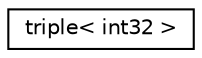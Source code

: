digraph "Graphical Class Hierarchy"
{
 // LATEX_PDF_SIZE
  edge [fontname="Helvetica",fontsize="10",labelfontname="Helvetica",labelfontsize="10"];
  node [fontname="Helvetica",fontsize="10",shape=record];
  rankdir="LR";
  Node0 [label="triple\< int32 \>",height=0.2,width=0.4,color="black", fillcolor="white", style="filled",URL="$classpFlow_1_1triple.html",tooltip=" "];
}
